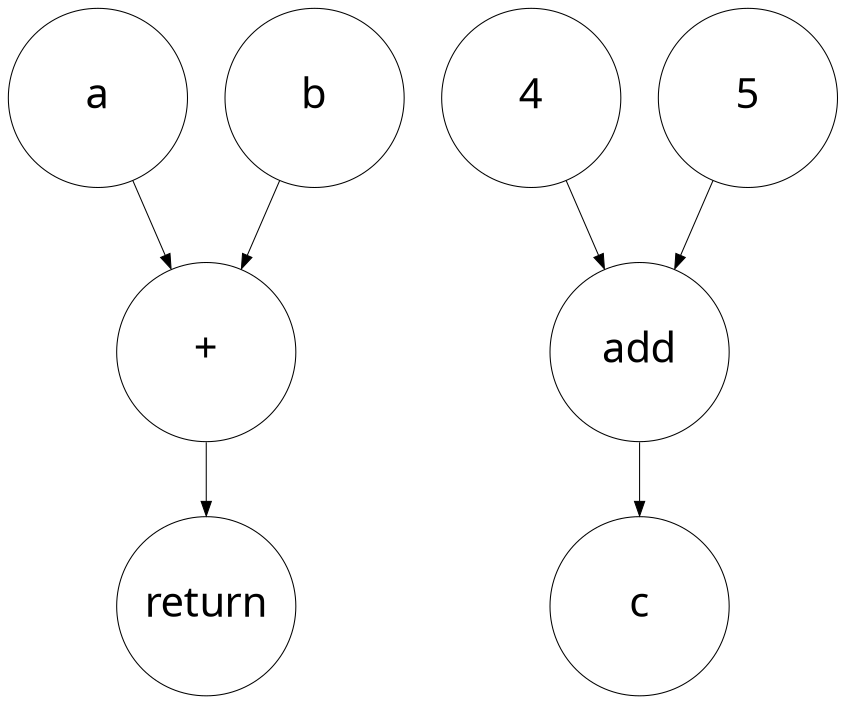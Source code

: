 digraph G {

  graph [ fontname="HelveticaNeue-Thin", fontcolor=black, fontsize=20 ];
  node [ fontname="HelveticaNeue-Thin", fontcolor=black, fontsize=20, penwidth=0.5 shape=circle, fixedsize=true, width=1.2, height=1.2 ];
  edge [ fontname="HelveticaNeue-Thin", fontcolor=black, fontsize=20, penwidth=0.5 splines=line, arrowsize=0.7 ];

  plus [label="+"]


  a -> plus;
  b -> plus;
  plus -> return;
  add -> c;
  4 -> add;
  5 -> add;
}
